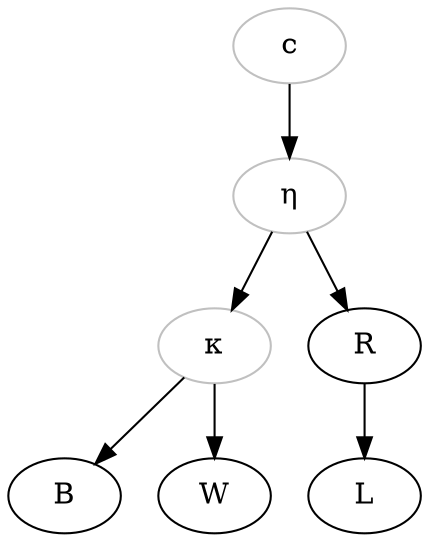 digraph {

    c[color="grey"];
    eta[color="grey", label="η"];
    kappa[color="grey", label="κ"];
    
    c -> eta;
    eta -> kappa;
    kappa -> B;
    kappa -> W;
    eta -> R;
    R -> L;    
    
}

